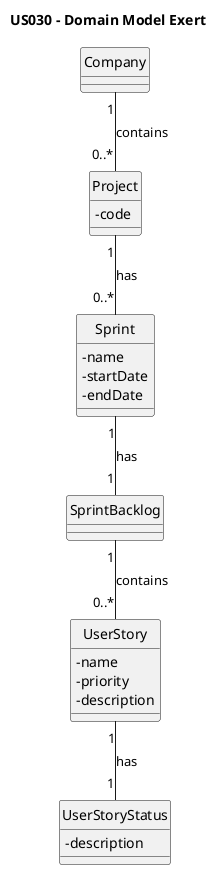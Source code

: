 @startuml
'https://plantuml.com/class-diagram

skinparam classAttributeIconSize 0
hide circle

title US030 - Domain Model Exert

together {

class Company{
}

class Project{
- code
}

class Sprint{
- name
- startDate
- endDate
}

class SprintBacklog{
}

class UserStory{
- name
- priority
- description
}

class UserStoryStatus{
- description
}

Company "1" -- "0..*" Project: contains
Project "1" -- "0..*" Sprint: has
Sprint "1" -- "1" SprintBacklog: has
SprintBacklog "1" -- "0..*" UserStory: contains
UserStory "1" -- "1" UserStoryStatus: has

@enduml




